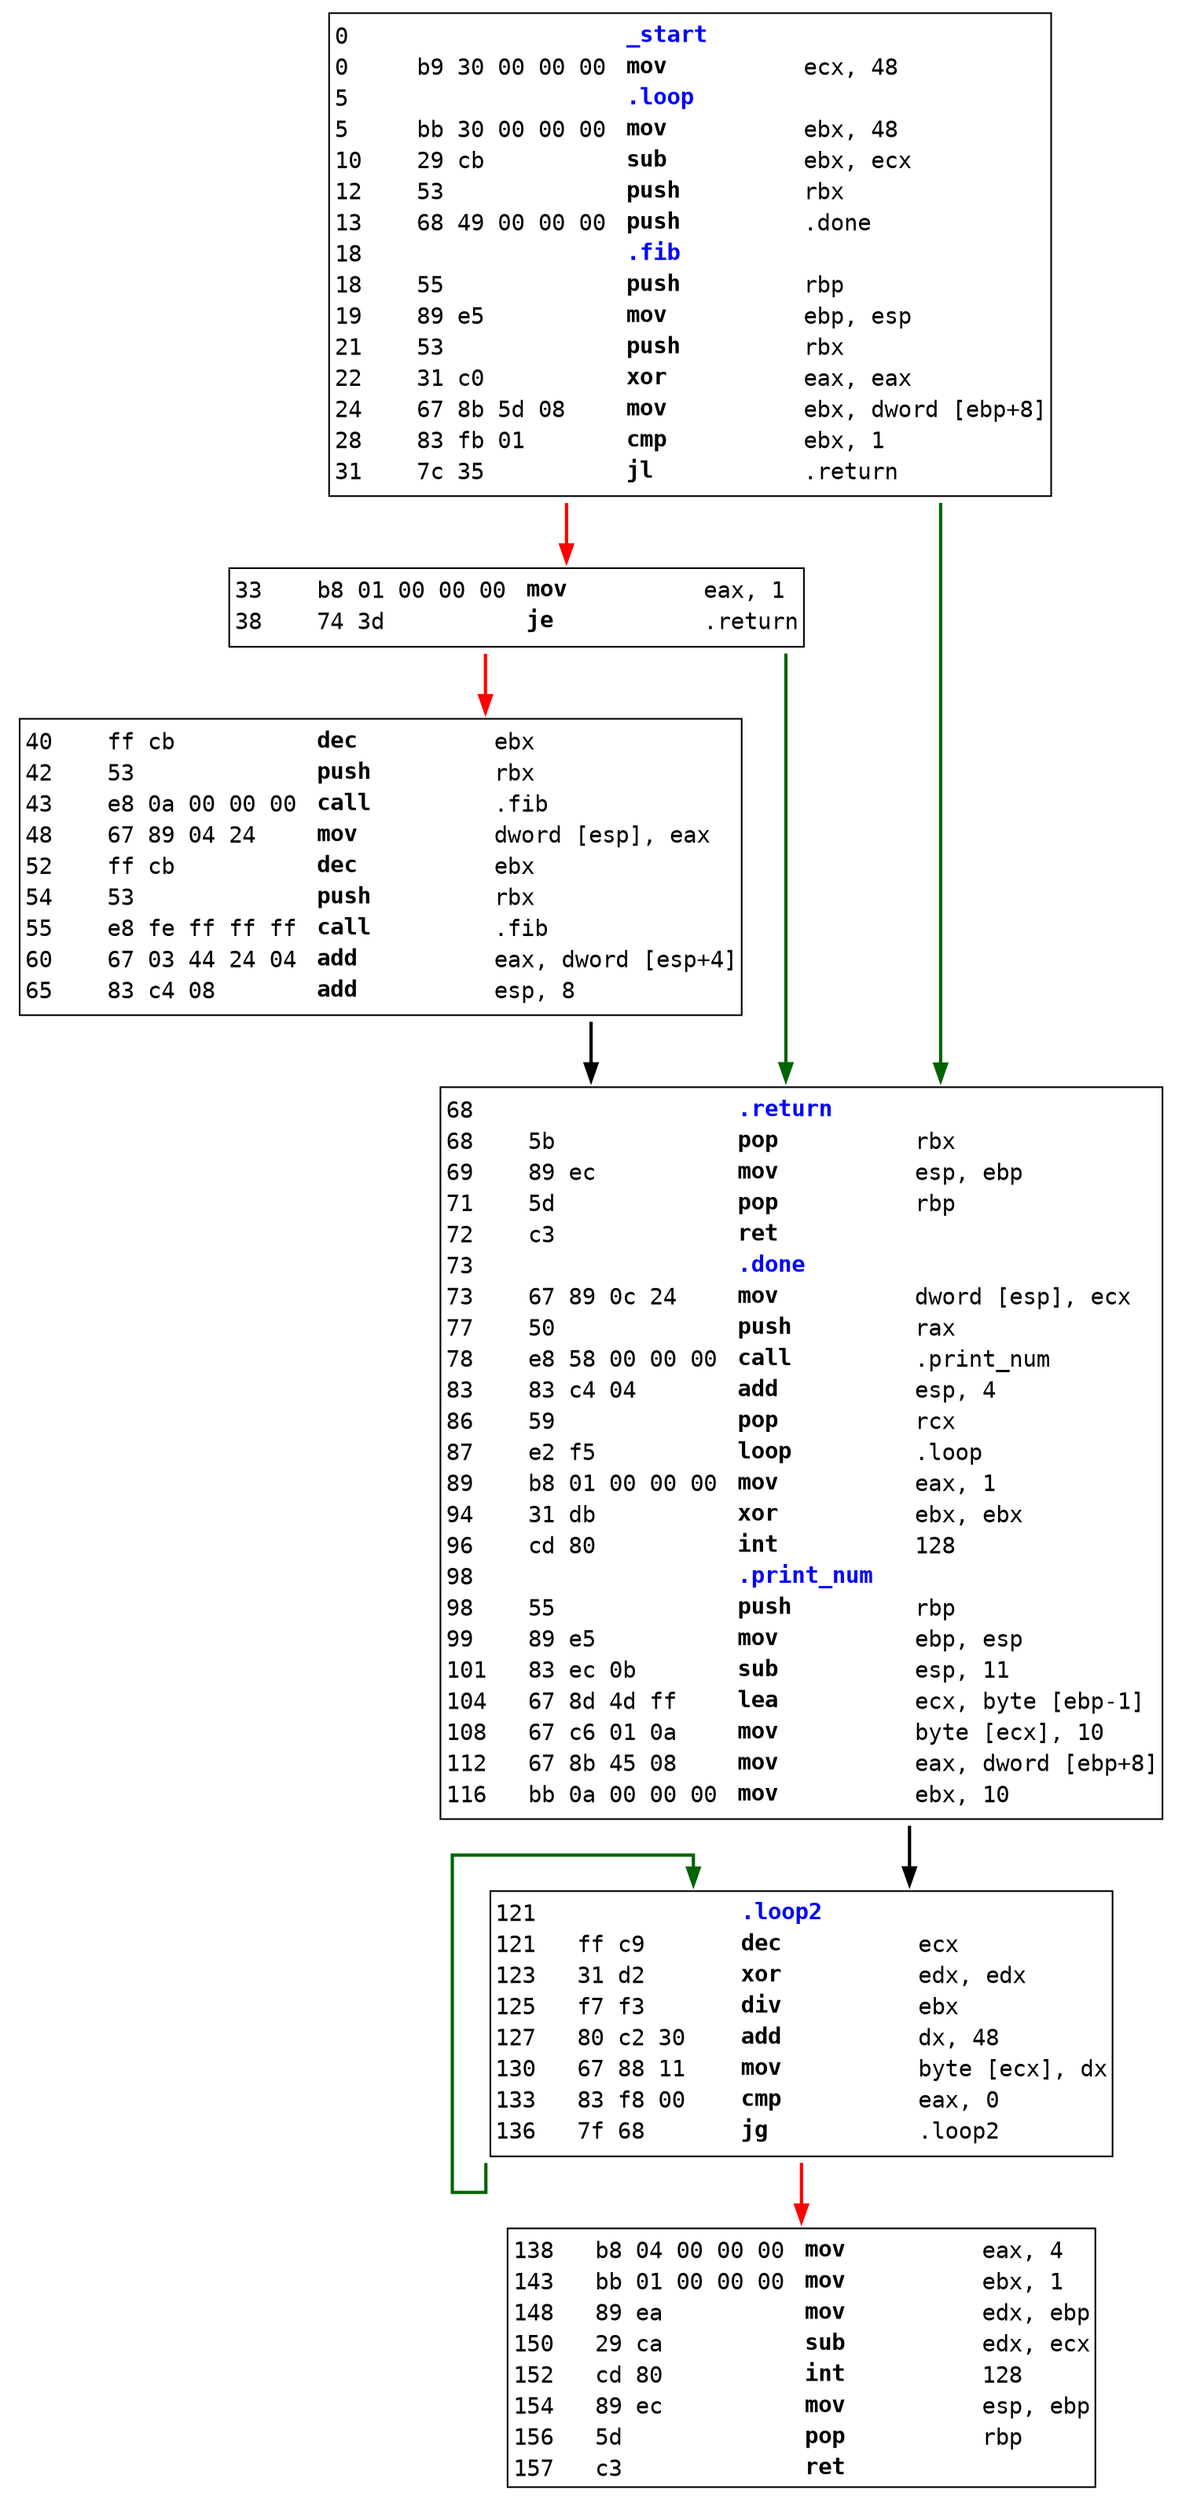 digraph cfg {
	graph [splines=ortho]
	node [shape=plaintext fontname="monospace"]
	edge [penwidth=2.0]

	"0"[label=<<table border="1" cellborder="0" cellspacing="0"><tr PORT="top"><td></td></tr><tr><td align="left">0</td><td></td><td COLSPAN="100%" align="left"><b><font color="blue">_start</font></b></td></tr><tr><td align="left" width="50px">0</td><td align="left" width="100px">b9 30 00 00 00 </td><td align="left" width="100px"><font COLOR="black"><b>mov</b></font></td><td align="left"><font COLOR="black"> ecx, 48</font></td></tr><tr><td align="left">5</td><td></td><td COLSPAN="100%" align="left"><b><font color="blue">.loop</font></b></td></tr><tr><td align="left" width="50px">5</td><td align="left" width="100px">bb 30 00 00 00 </td><td align="left" width="100px"><font COLOR="black"><b>mov</b></font></td><td align="left"><font COLOR="black"> ebx, 48</font></td></tr><tr><td align="left" width="50px">10</td><td align="left" width="100px">29 cb </td><td align="left" width="100px"><font COLOR="black"><b>sub</b></font></td><td align="left"><font COLOR="black"> ebx, ecx</font></td></tr><tr><td align="left" width="50px">12</td><td align="left" width="100px">53 </td><td align="left" width="100px"><font COLOR="black"><b>push</b></font></td><td align="left"><font COLOR="black"> rbx</font></td></tr><tr><td align="left" width="50px">13</td><td align="left" width="100px">68 49 00 00 00 </td><td align="left" width="100px"><font COLOR="black"><b>push</b></font></td><td align="left"><font COLOR="black"> .done</font></td></tr><tr><td align="left">18</td><td></td><td COLSPAN="100%" align="left"><b><font color="blue">.fib</font></b></td></tr><tr><td align="left" width="50px">18</td><td align="left" width="100px">55 </td><td align="left" width="100px"><font COLOR="black"><b>push</b></font></td><td align="left"><font COLOR="black"> rbp</font></td></tr><tr><td align="left" width="50px">19</td><td align="left" width="100px">89 e5 </td><td align="left" width="100px"><font COLOR="black"><b>mov</b></font></td><td align="left"><font COLOR="black"> ebp, esp</font></td></tr><tr><td align="left" width="50px">21</td><td align="left" width="100px">53 </td><td align="left" width="100px"><font COLOR="black"><b>push</b></font></td><td align="left"><font COLOR="black"> rbx</font></td></tr><tr><td align="left" width="50px">22</td><td align="left" width="100px">31 c0 </td><td align="left" width="100px"><font COLOR="black"><b>xor</b></font></td><td align="left"><font COLOR="black"> eax, eax</font></td></tr><tr><td align="left" width="50px">24</td><td align="left" width="100px">67 8b 5d 08 </td><td align="left" width="100px"><font COLOR="black"><b>mov</b></font></td><td align="left"><font COLOR="black"> ebx, dword [ebp+8]</font></td></tr><tr><td align="left" width="50px">28</td><td align="left" width="100px">83 fb 01 </td><td align="left" width="100px"><font COLOR="black"><b>cmp</b></font></td><td align="left"><font COLOR="black"> ebx, 1</font></td></tr><tr><td align="left" width="50px">31</td><td align="left" width="100px">7c 35 </td><td align="left" width="100px"><font COLOR="black"><b>jl</b></font></td><td align="left"><font COLOR="black"> .return</font></td></tr><tr PORT="bottom"><td></td></tr></table>>]
	"6"[label=<<table border="1" cellborder="0" cellspacing="0"><tr PORT="top"><td></td></tr><tr><td align="left" width="50px">33</td><td align="left" width="100px">b8 01 00 00 00 </td><td align="left" width="100px"><font COLOR="black"><b>mov</b></font></td><td align="left"><font COLOR="black"> eax, 1</font></td></tr><tr><td align="left" width="50px">38</td><td align="left" width="100px">74 3d </td><td align="left" width="100px"><font COLOR="black"><b>je</b></font></td><td align="left"><font COLOR="black"> .return</font></td></tr><tr PORT="bottom"><td></td></tr></table>>]
	"7"[label=<<table border="1" cellborder="0" cellspacing="0"><tr PORT="top"><td></td></tr><tr><td align="left" width="50px">40</td><td align="left" width="100px">ff cb </td><td align="left" width="100px"><font COLOR="black"><b>dec</b></font></td><td align="left"><font COLOR="black"> ebx</font></td></tr><tr><td align="left" width="50px">42</td><td align="left" width="100px">53 </td><td align="left" width="100px"><font COLOR="black"><b>push</b></font></td><td align="left"><font COLOR="black"> rbx</font></td></tr><tr><td align="left" width="50px">43</td><td align="left" width="100px">e8 0a 00 00 00 </td><td align="left" width="100px"><font COLOR="black"><b>call</b></font></td><td align="left"><font COLOR="black"> .fib</font></td></tr><tr><td align="left" width="50px">48</td><td align="left" width="100px">67 89 04 24 </td><td align="left" width="100px"><font COLOR="black"><b>mov</b></font></td><td align="left"><font COLOR="black"> dword [esp], eax</font></td></tr><tr><td align="left" width="50px">52</td><td align="left" width="100px">ff cb </td><td align="left" width="100px"><font COLOR="black"><b>dec</b></font></td><td align="left"><font COLOR="black"> ebx</font></td></tr><tr><td align="left" width="50px">54</td><td align="left" width="100px">53 </td><td align="left" width="100px"><font COLOR="black"><b>push</b></font></td><td align="left"><font COLOR="black"> rbx</font></td></tr><tr><td align="left" width="50px">55</td><td align="left" width="100px">e8 fe ff ff ff </td><td align="left" width="100px"><font COLOR="black"><b>call</b></font></td><td align="left"><font COLOR="black"> .fib</font></td></tr><tr><td align="left" width="50px">60</td><td align="left" width="100px">67 03 44 24 04 </td><td align="left" width="100px"><font COLOR="black"><b>add</b></font></td><td align="left"><font COLOR="black"> eax, dword [esp+4]</font></td></tr><tr><td align="left" width="50px">65</td><td align="left" width="100px">83 c4 08 </td><td align="left" width="100px"><font COLOR="black"><b>add</b></font></td><td align="left"><font COLOR="black"> esp, 8</font></td></tr><tr PORT="bottom"><td></td></tr></table>>]
	"8"[label=<<table border="1" cellborder="0" cellspacing="0"><tr PORT="top"><td></td></tr><tr><td align="left">68</td><td></td><td COLSPAN="100%" align="left"><b><font color="blue">.return</font></b></td></tr><tr><td align="left" width="50px">68</td><td align="left" width="100px">5b </td><td align="left" width="100px"><font COLOR="black"><b>pop</b></font></td><td align="left"><font COLOR="black"> rbx</font></td></tr><tr><td align="left" width="50px">69</td><td align="left" width="100px">89 ec </td><td align="left" width="100px"><font COLOR="black"><b>mov</b></font></td><td align="left"><font COLOR="black"> esp, ebp</font></td></tr><tr><td align="left" width="50px">71</td><td align="left" width="100px">5d </td><td align="left" width="100px"><font COLOR="black"><b>pop</b></font></td><td align="left"><font COLOR="black"> rbp</font></td></tr><tr><td align="left" width="50px">72</td><td align="left" width="100px">c3 </td><td align="left" width="100px"><font COLOR="black"><b>ret</b></font></td><td align="left"><font COLOR="black"> </font></td></tr><tr><td align="left">73</td><td></td><td COLSPAN="100%" align="left"><b><font color="blue">.done</font></b></td></tr><tr><td align="left" width="50px">73</td><td align="left" width="100px">67 89 0c 24 </td><td align="left" width="100px"><font COLOR="black"><b>mov</b></font></td><td align="left"><font COLOR="black"> dword [esp], ecx</font></td></tr><tr><td align="left" width="50px">77</td><td align="left" width="100px">50 </td><td align="left" width="100px"><font COLOR="black"><b>push</b></font></td><td align="left"><font COLOR="black"> rax</font></td></tr><tr><td align="left" width="50px">78</td><td align="left" width="100px">e8 58 00 00 00 </td><td align="left" width="100px"><font COLOR="black"><b>call</b></font></td><td align="left"><font COLOR="black"> .print_num</font></td></tr><tr><td align="left" width="50px">83</td><td align="left" width="100px">83 c4 04 </td><td align="left" width="100px"><font COLOR="black"><b>add</b></font></td><td align="left"><font COLOR="black"> esp, 4</font></td></tr><tr><td align="left" width="50px">86</td><td align="left" width="100px">59 </td><td align="left" width="100px"><font COLOR="black"><b>pop</b></font></td><td align="left"><font COLOR="black"> rcx</font></td></tr><tr><td align="left" width="50px">87</td><td align="left" width="100px">e2 f5 </td><td align="left" width="100px"><font COLOR="black"><b>loop</b></font></td><td align="left"><font COLOR="black"> .loop</font></td></tr><tr><td align="left" width="50px">89</td><td align="left" width="100px">b8 01 00 00 00 </td><td align="left" width="100px"><font COLOR="black"><b>mov</b></font></td><td align="left"><font COLOR="black"> eax, 1</font></td></tr><tr><td align="left" width="50px">94</td><td align="left" width="100px">31 db </td><td align="left" width="100px"><font COLOR="black"><b>xor</b></font></td><td align="left"><font COLOR="black"> ebx, ebx</font></td></tr><tr><td align="left" width="50px">96</td><td align="left" width="100px">cd 80 </td><td align="left" width="100px"><font COLOR="black"><b>int</b></font></td><td align="left"><font COLOR="black"> 128</font></td></tr><tr><td align="left">98</td><td></td><td COLSPAN="100%" align="left"><b><font color="blue">.print_num</font></b></td></tr><tr><td align="left" width="50px">98</td><td align="left" width="100px">55 </td><td align="left" width="100px"><font COLOR="black"><b>push</b></font></td><td align="left"><font COLOR="black"> rbp</font></td></tr><tr><td align="left" width="50px">99</td><td align="left" width="100px">89 e5 </td><td align="left" width="100px"><font COLOR="black"><b>mov</b></font></td><td align="left"><font COLOR="black"> ebp, esp</font></td></tr><tr><td align="left" width="50px">101</td><td align="left" width="100px">83 ec 0b </td><td align="left" width="100px"><font COLOR="black"><b>sub</b></font></td><td align="left"><font COLOR="black"> esp, 11</font></td></tr><tr><td align="left" width="50px">104</td><td align="left" width="100px">67 8d 4d ff </td><td align="left" width="100px"><font COLOR="black"><b>lea</b></font></td><td align="left"><font COLOR="black"> ecx, byte [ebp-1]</font></td></tr><tr><td align="left" width="50px">108</td><td align="left" width="100px">67 c6 01 0a </td><td align="left" width="100px"><font COLOR="black"><b>mov</b></font></td><td align="left"><font COLOR="black"> byte [ecx], 10</font></td></tr><tr><td align="left" width="50px">112</td><td align="left" width="100px">67 8b 45 08 </td><td align="left" width="100px"><font COLOR="black"><b>mov</b></font></td><td align="left"><font COLOR="black"> eax, dword [ebp+8]</font></td></tr><tr><td align="left" width="50px">116</td><td align="left" width="100px">bb 0a 00 00 00 </td><td align="left" width="100px"><font COLOR="black"><b>mov</b></font></td><td align="left"><font COLOR="black"> ebx, 10</font></td></tr><tr PORT="bottom"><td></td></tr></table>>]
	"14"[label=<<table border="1" cellborder="0" cellspacing="0"><tr PORT="top"><td></td></tr><tr><td align="left">121</td><td></td><td COLSPAN="100%" align="left"><b><font color="blue">.loop2</font></b></td></tr><tr><td align="left" width="50px">121</td><td align="left" width="100px">ff c9 </td><td align="left" width="100px"><font COLOR="black"><b>dec</b></font></td><td align="left"><font COLOR="black"> ecx</font></td></tr><tr><td align="left" width="50px">123</td><td align="left" width="100px">31 d2 </td><td align="left" width="100px"><font COLOR="black"><b>xor</b></font></td><td align="left"><font COLOR="black"> edx, edx</font></td></tr><tr><td align="left" width="50px">125</td><td align="left" width="100px">f7 f3 </td><td align="left" width="100px"><font COLOR="black"><b>div</b></font></td><td align="left"><font COLOR="black"> ebx</font></td></tr><tr><td align="left" width="50px">127</td><td align="left" width="100px">80 c2 30 </td><td align="left" width="100px"><font COLOR="black"><b>add</b></font></td><td align="left"><font COLOR="black"> dx, 48</font></td></tr><tr><td align="left" width="50px">130</td><td align="left" width="100px">67 88 11 </td><td align="left" width="100px"><font COLOR="black"><b>mov</b></font></td><td align="left"><font COLOR="black"> byte [ecx], dx</font></td></tr><tr><td align="left" width="50px">133</td><td align="left" width="100px">83 f8 00 </td><td align="left" width="100px"><font COLOR="black"><b>cmp</b></font></td><td align="left"><font COLOR="black"> eax, 0</font></td></tr><tr><td align="left" width="50px">136</td><td align="left" width="100px">7f 68 </td><td align="left" width="100px"><font COLOR="black"><b>jg</b></font></td><td align="left"><font COLOR="black"> .loop2</font></td></tr><tr PORT="bottom"><td></td></tr></table>>]
	"16"[label=<<table border="1" cellborder="0" cellspacing="0"><tr PORT="top"><td></td></tr><tr><td align="left" width="50px">138</td><td align="left" width="100px">b8 04 00 00 00 </td><td align="left" width="100px"><font COLOR="black"><b>mov</b></font></td><td align="left"><font COLOR="black"> eax, 4</font></td></tr><tr><td align="left" width="50px">143</td><td align="left" width="100px">bb 01 00 00 00 </td><td align="left" width="100px"><font COLOR="black"><b>mov</b></font></td><td align="left"><font COLOR="black"> ebx, 1</font></td></tr><tr><td align="left" width="50px">148</td><td align="left" width="100px">89 ea </td><td align="left" width="100px"><font COLOR="black"><b>mov</b></font></td><td align="left"><font COLOR="black"> edx, ebp</font></td></tr><tr><td align="left" width="50px">150</td><td align="left" width="100px">29 ca </td><td align="left" width="100px"><font COLOR="black"><b>sub</b></font></td><td align="left"><font COLOR="black"> edx, ecx</font></td></tr><tr><td align="left" width="50px">152</td><td align="left" width="100px">cd 80 </td><td align="left" width="100px"><font COLOR="black"><b>int</b></font></td><td align="left"><font COLOR="black"> 128</font></td></tr><tr><td align="left" width="50px">154</td><td align="left" width="100px">89 ec </td><td align="left" width="100px"><font COLOR="black"><b>mov</b></font></td><td align="left"><font COLOR="black"> esp, ebp</font></td></tr><tr><td align="left" width="50px">156</td><td align="left" width="100px">5d </td><td align="left" width="100px"><font COLOR="black"><b>pop</b></font></td><td align="left"><font COLOR="black"> rbp</font></td></tr><tr><td align="left" width="50px">157</td><td align="left" width="100px">c3 </td><td align="left" width="100px"><font COLOR="black"><b>ret</b></font></td><td align="left"><font COLOR="black"> </font></td></tr></table>>]

	"0":bottom:s -> "8":top:n [color="darkgreen"]
	"0":bottom:s -> "6":top:n [color="red"]
	"6":bottom:s -> "8":top:n [color="darkgreen"]
	"6":bottom:s -> "7":top:n [color="red"]
	"7":bottom:s -> "8":top:n [color="black"]
	"8":bottom:s -> "14":top:n [color="black"]
	"14":bottom:s -> "14":top:n [color="darkgreen"dir=back]
	"14":bottom:s -> "16":top:n [color="red"]
}
